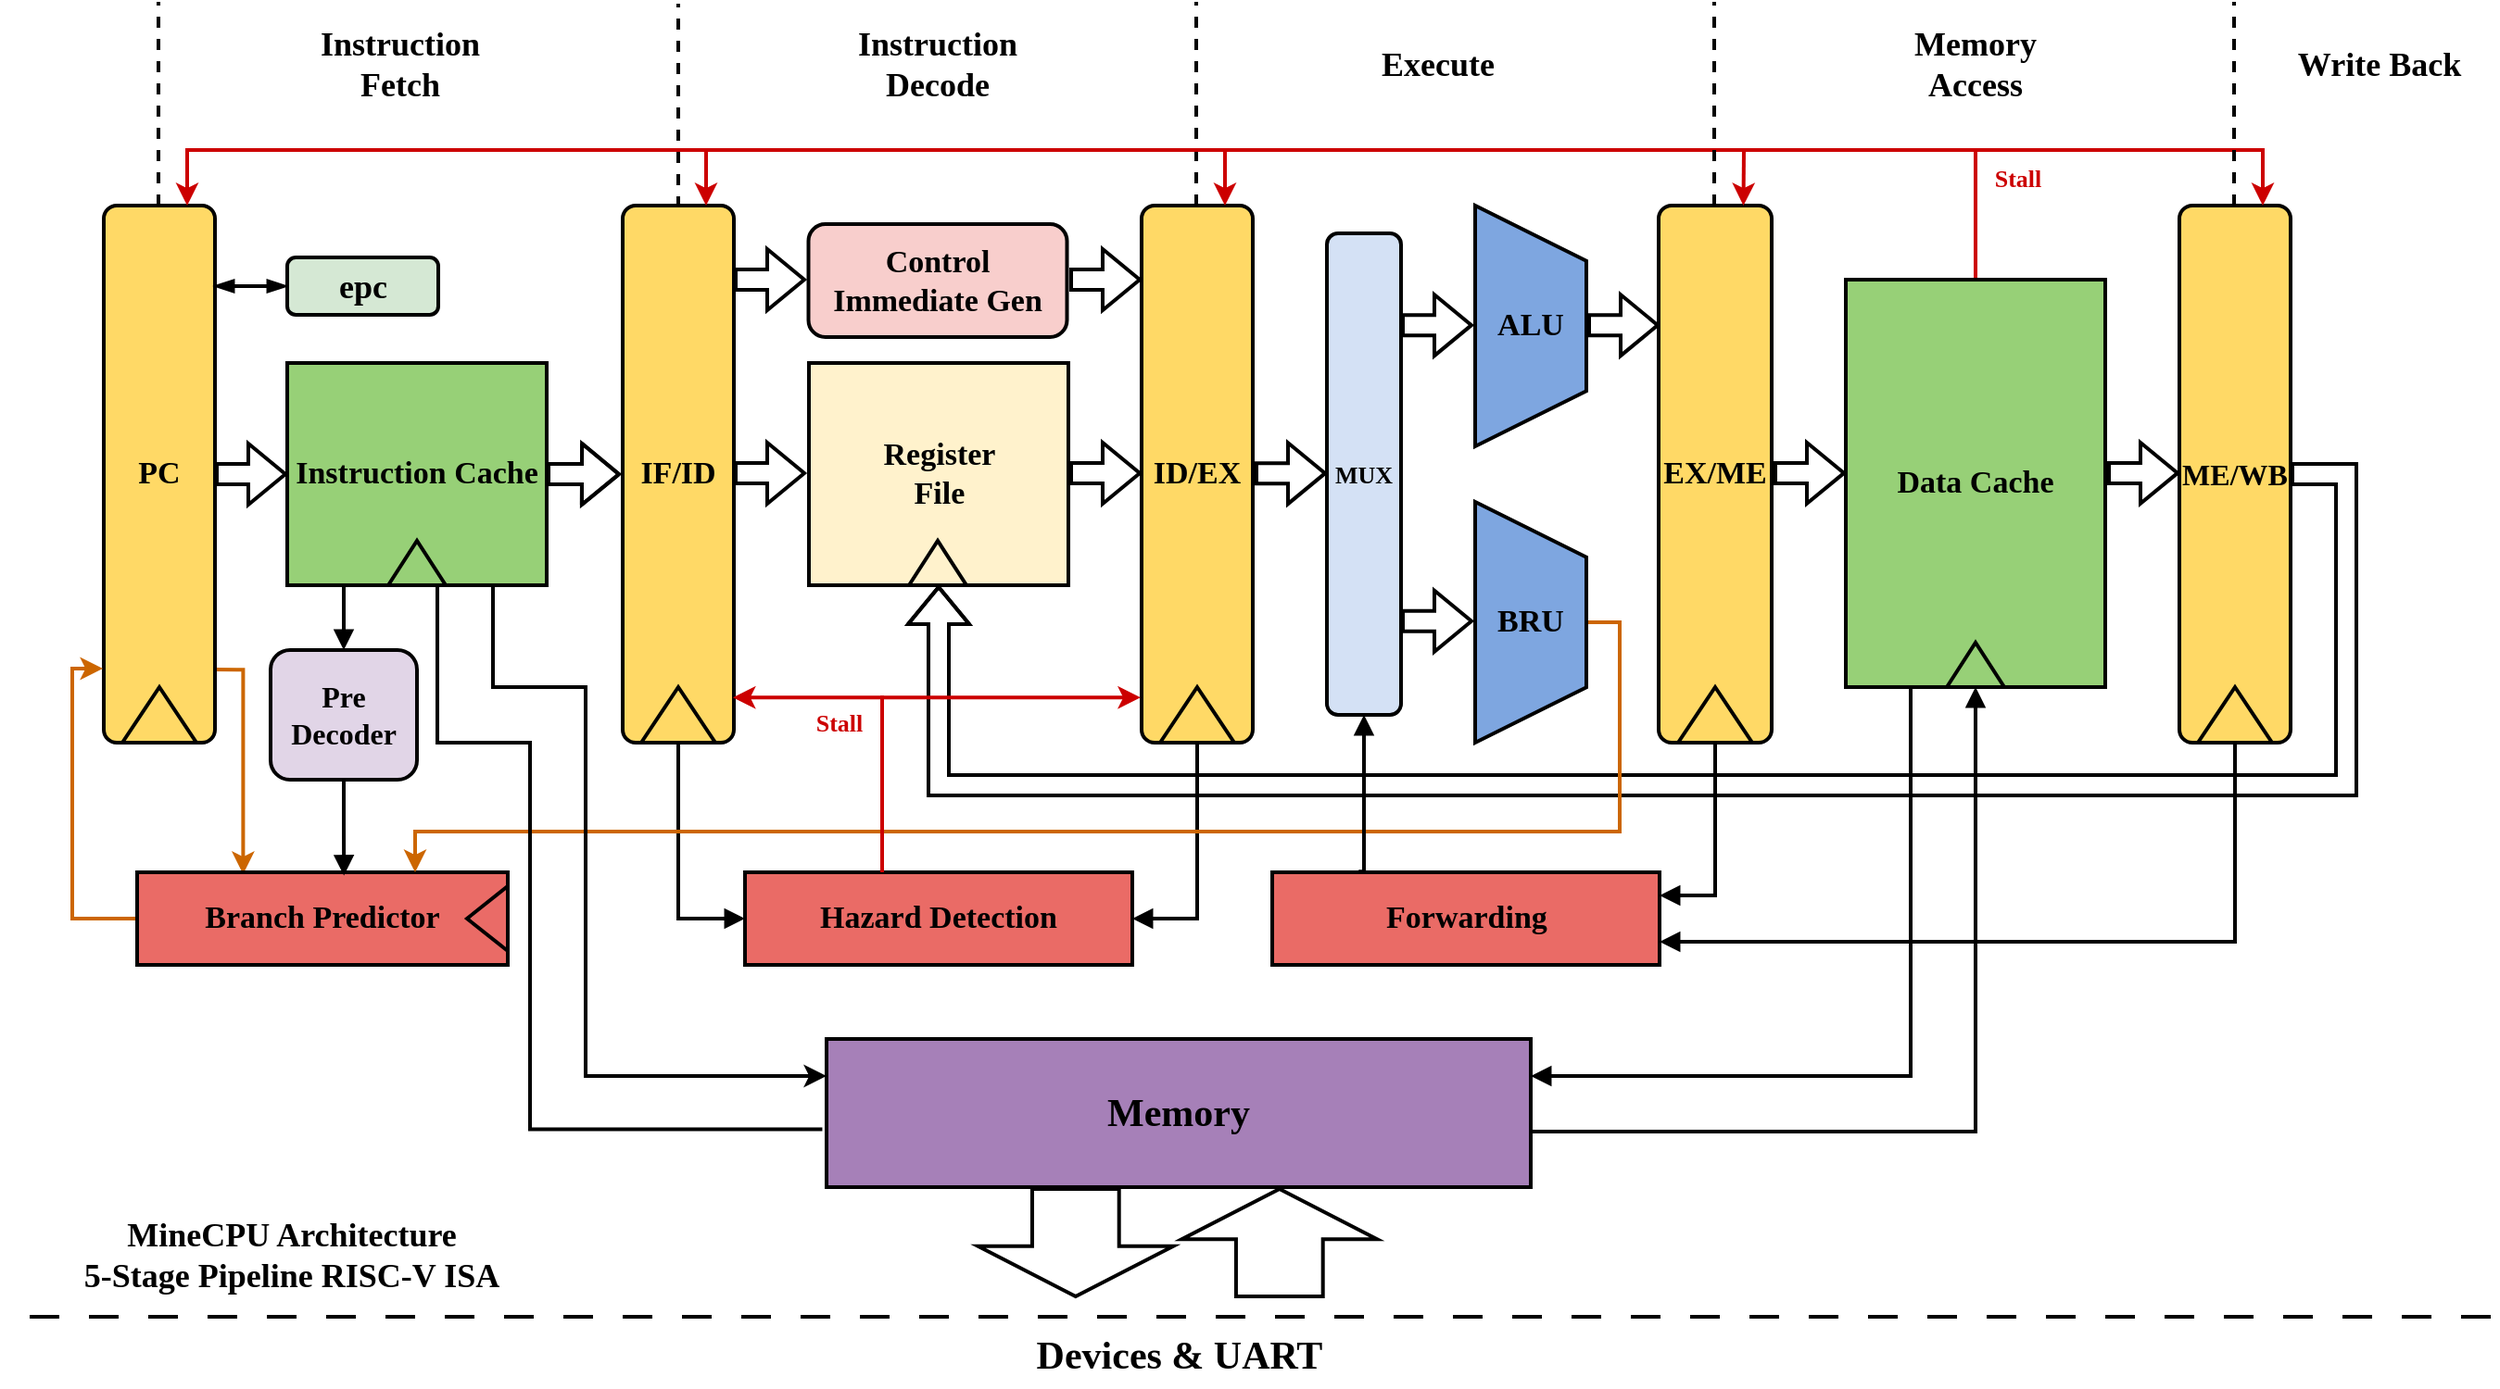 <mxfile version="23.1.5" type="device">
  <diagram name="第 1 页" id="0rYRHhfyeYts_oOujGHw">
    <mxGraphModel dx="980" dy="749" grid="0" gridSize="10" guides="1" tooltips="1" connect="1" arrows="1" fold="1" page="0" pageScale="1" pageWidth="1169" pageHeight="827" background="none" math="0" shadow="0">
      <root>
        <mxCell id="0" />
        <mxCell id="1" parent="0" />
        <mxCell id="AgFiocdv4cvHruoCQxN_-11" style="edgeStyle=orthogonalEdgeStyle;rounded=0;orthogonalLoop=1;jettySize=auto;html=1;exitX=0.992;exitY=0.864;exitDx=0;exitDy=0;strokeWidth=2;exitPerimeter=0;strokeColor=#CC6600;entryX=0.286;entryY=0.02;entryDx=0;entryDy=0;entryPerimeter=0;" parent="1" source="o8w3iRxZlJbCGSuV9Qv7-1" target="AgFiocdv4cvHruoCQxN_-10" edge="1">
          <mxGeometry relative="1" as="geometry">
            <Array as="points">
              <mxPoint x="145" y="401" />
            </Array>
            <mxPoint x="145" y="507" as="targetPoint" />
          </mxGeometry>
        </mxCell>
        <mxCell id="o8w3iRxZlJbCGSuV9Qv7-1" value="&lt;font face=&quot;Comic Sans MS&quot; size=&quot;1&quot;&gt;&lt;b style=&quot;font-size: 17px;&quot;&gt;PC&lt;/b&gt;&lt;/font&gt;" style="rounded=1;whiteSpace=wrap;html=1;absoluteArcSize=1;arcSize=14;strokeWidth=2;fillColor=#FFD966;" parent="1" vertex="1">
          <mxGeometry x="70" y="150" width="60" height="290" as="geometry" />
        </mxCell>
        <mxCell id="AgFiocdv4cvHruoCQxN_-28" style="edgeStyle=orthogonalEdgeStyle;rounded=0;orthogonalLoop=1;jettySize=auto;html=1;exitX=0.5;exitY=1;exitDx=0;exitDy=0;entryX=0;entryY=0.5;entryDx=0;entryDy=0;strokeWidth=2;endArrow=block;endFill=1;" parent="1" source="o8w3iRxZlJbCGSuV9Qv7-2" target="AgFiocdv4cvHruoCQxN_-26" edge="1">
          <mxGeometry relative="1" as="geometry">
            <Array as="points">
              <mxPoint x="380" y="535" />
            </Array>
          </mxGeometry>
        </mxCell>
        <mxCell id="o8w3iRxZlJbCGSuV9Qv7-2" value="&lt;font face=&quot;Comic Sans MS&quot; size=&quot;1&quot;&gt;&lt;b style=&quot;font-size: 17px;&quot;&gt;IF/ID&lt;/b&gt;&lt;/font&gt;" style="rounded=1;whiteSpace=wrap;html=1;absoluteArcSize=1;arcSize=14;strokeWidth=2;fillColor=#FFD966;" parent="1" vertex="1">
          <mxGeometry x="350" y="150" width="60" height="290" as="geometry" />
        </mxCell>
        <mxCell id="AgFiocdv4cvHruoCQxN_-27" style="edgeStyle=orthogonalEdgeStyle;rounded=0;orthogonalLoop=1;jettySize=auto;html=1;exitX=0.5;exitY=1;exitDx=0;exitDy=0;entryX=1;entryY=0.5;entryDx=0;entryDy=0;strokeWidth=2;endArrow=block;endFill=1;" parent="1" source="o8w3iRxZlJbCGSuV9Qv7-3" target="AgFiocdv4cvHruoCQxN_-26" edge="1">
          <mxGeometry relative="1" as="geometry" />
        </mxCell>
        <mxCell id="o8w3iRxZlJbCGSuV9Qv7-3" value="&lt;font face=&quot;Comic Sans MS&quot; size=&quot;1&quot;&gt;&lt;b style=&quot;font-size: 17px;&quot;&gt;ID/EX&lt;/b&gt;&lt;/font&gt;" style="rounded=1;whiteSpace=wrap;html=1;absoluteArcSize=1;arcSize=14;strokeWidth=2;fillColor=#FFD966;" parent="1" vertex="1">
          <mxGeometry x="630" y="150" width="60" height="290" as="geometry" />
        </mxCell>
        <mxCell id="AgFiocdv4cvHruoCQxN_-15" style="edgeStyle=orthogonalEdgeStyle;rounded=0;orthogonalLoop=1;jettySize=auto;html=1;exitX=0.5;exitY=1;exitDx=0;exitDy=0;entryX=1;entryY=0.25;entryDx=0;entryDy=0;strokeWidth=2;endArrow=block;endFill=1;" parent="1" source="o8w3iRxZlJbCGSuV9Qv7-4" target="AgFiocdv4cvHruoCQxN_-14" edge="1">
          <mxGeometry relative="1" as="geometry" />
        </mxCell>
        <mxCell id="o8w3iRxZlJbCGSuV9Qv7-4" value="&lt;b style=&quot;&quot;&gt;&lt;font face=&quot;Comic Sans MS&quot; style=&quot;font-size: 17px;&quot;&gt;EX/ME&lt;/font&gt;&lt;/b&gt;" style="rounded=1;whiteSpace=wrap;html=1;absoluteArcSize=1;arcSize=14;strokeWidth=2;gradientColor=none;fillColor=#FFD966;" parent="1" vertex="1">
          <mxGeometry x="909" y="150" width="61" height="290" as="geometry" />
        </mxCell>
        <mxCell id="AgFiocdv4cvHruoCQxN_-16" style="edgeStyle=orthogonalEdgeStyle;rounded=0;orthogonalLoop=1;jettySize=auto;html=1;exitX=0.5;exitY=1;exitDx=0;exitDy=0;entryX=1;entryY=0.75;entryDx=0;entryDy=0;strokeWidth=2;endArrow=block;endFill=1;" parent="1" source="o8w3iRxZlJbCGSuV9Qv7-5" target="AgFiocdv4cvHruoCQxN_-14" edge="1">
          <mxGeometry relative="1" as="geometry" />
        </mxCell>
        <mxCell id="AgFiocdv4cvHruoCQxN_-81" style="edgeStyle=orthogonalEdgeStyle;rounded=0;orthogonalLoop=1;jettySize=auto;html=1;exitX=1;exitY=0.5;exitDx=0;exitDy=0;entryX=0.5;entryY=1;entryDx=0;entryDy=0;strokeWidth=2;shape=flexArrow;" parent="1" source="o8w3iRxZlJbCGSuV9Qv7-5" target="AgFiocdv4cvHruoCQxN_-58" edge="1">
          <mxGeometry relative="1" as="geometry">
            <Array as="points">
              <mxPoint x="1280" y="295" />
              <mxPoint x="1280" y="463" />
              <mxPoint x="520" y="463" />
            </Array>
          </mxGeometry>
        </mxCell>
        <mxCell id="o8w3iRxZlJbCGSuV9Qv7-5" value="&lt;b style=&quot;&quot;&gt;&lt;font style=&quot;font-size: 16px;&quot; face=&quot;Comic Sans MS&quot;&gt;ME/WB&lt;/font&gt;&lt;/b&gt;" style="rounded=1;whiteSpace=wrap;html=1;absoluteArcSize=1;arcSize=14;strokeWidth=2;fillColor=#FFD966;" parent="1" vertex="1">
          <mxGeometry x="1190" y="150" width="60" height="290" as="geometry" />
        </mxCell>
        <mxCell id="AgFiocdv4cvHruoCQxN_-1" value="" style="endArrow=none;dashed=1;html=1;rounded=0;strokeWidth=2;" parent="1" edge="1">
          <mxGeometry width="50" height="50" relative="1" as="geometry">
            <mxPoint x="380" y="151" as="sourcePoint" />
            <mxPoint x="380" y="41" as="targetPoint" />
          </mxGeometry>
        </mxCell>
        <mxCell id="AgFiocdv4cvHruoCQxN_-3" value="&lt;font size=&quot;1&quot; face=&quot;Comic Sans MS&quot; style=&quot;&quot;&gt;&lt;b style=&quot;font-size: 17px;&quot;&gt;ALU&lt;/b&gt;&lt;/font&gt;" style="verticalLabelPosition=middle;verticalAlign=middle;html=1;shape=trapezoid;perimeter=trapezoidPerimeter;whiteSpace=wrap;size=0.23;arcSize=10;flipV=1;labelPosition=center;align=center;strokeWidth=2;direction=south;fillColor=#7EA6E0;" parent="1" vertex="1">
          <mxGeometry x="810" y="150" width="60" height="130" as="geometry" />
        </mxCell>
        <mxCell id="AgFiocdv4cvHruoCQxN_-5" value="" style="endArrow=none;dashed=1;html=1;rounded=0;strokeWidth=2;" parent="1" edge="1">
          <mxGeometry width="50" height="50" relative="1" as="geometry">
            <mxPoint x="659.5" y="150" as="sourcePoint" />
            <mxPoint x="659.5" y="40" as="targetPoint" />
          </mxGeometry>
        </mxCell>
        <mxCell id="AgFiocdv4cvHruoCQxN_-6" value="" style="endArrow=none;dashed=1;html=1;rounded=0;strokeWidth=2;" parent="1" edge="1">
          <mxGeometry width="50" height="50" relative="1" as="geometry">
            <mxPoint x="99.5" y="150" as="sourcePoint" />
            <mxPoint x="99.5" y="40" as="targetPoint" />
          </mxGeometry>
        </mxCell>
        <mxCell id="AgFiocdv4cvHruoCQxN_-7" value="&lt;b&gt;&lt;font style=&quot;font-size: 18px;&quot;&gt;Instruction Fetch&lt;/font&gt;&lt;/b&gt;" style="text;html=1;align=center;verticalAlign=middle;whiteSpace=wrap;rounded=0;fontFamily=Comic Sans MS;" parent="1" vertex="1">
          <mxGeometry x="180" y="59" width="100" height="30" as="geometry" />
        </mxCell>
        <mxCell id="AgFiocdv4cvHruoCQxN_-8" value="&lt;b&gt;&lt;font style=&quot;font-size: 18px;&quot;&gt;Instruction Decode&lt;/font&gt;&lt;/b&gt;" style="text;html=1;align=center;verticalAlign=middle;whiteSpace=wrap;rounded=0;fontFamily=Comic Sans MS;" parent="1" vertex="1">
          <mxGeometry x="470" y="59" width="100" height="30" as="geometry" />
        </mxCell>
        <mxCell id="AgFiocdv4cvHruoCQxN_-12" style="edgeStyle=orthogonalEdgeStyle;rounded=0;orthogonalLoop=1;jettySize=auto;html=1;exitX=0;exitY=0.5;exitDx=0;exitDy=0;entryX=-0.008;entryY=0.862;entryDx=0;entryDy=0;strokeWidth=2;entryPerimeter=0;strokeColor=#CC6600;" parent="1" source="AgFiocdv4cvHruoCQxN_-10" target="o8w3iRxZlJbCGSuV9Qv7-1" edge="1">
          <mxGeometry relative="1" as="geometry">
            <Array as="points">
              <mxPoint x="53" y="535" />
              <mxPoint x="53" y="400" />
            </Array>
          </mxGeometry>
        </mxCell>
        <mxCell id="AgFiocdv4cvHruoCQxN_-10" value="&lt;b&gt;&lt;font face=&quot;Comic Sans MS&quot; style=&quot;font-size: 17px;&quot;&gt;Branch Predictor&lt;/font&gt;&lt;/b&gt;" style="rounded=0;whiteSpace=wrap;html=1;strokeWidth=2;fillColor=#EA6B66;" parent="1" vertex="1">
          <mxGeometry x="88" y="510" width="200" height="50" as="geometry" />
        </mxCell>
        <mxCell id="AgFiocdv4cvHruoCQxN_-32" style="edgeStyle=orthogonalEdgeStyle;rounded=0;orthogonalLoop=1;jettySize=auto;html=1;exitX=0.5;exitY=0;exitDx=0;exitDy=0;entryX=0.75;entryY=0;entryDx=0;entryDy=0;strokeWidth=2;strokeColor=#CC6600;" parent="1" source="AgFiocdv4cvHruoCQxN_-13" target="AgFiocdv4cvHruoCQxN_-10" edge="1">
          <mxGeometry relative="1" as="geometry">
            <Array as="points">
              <mxPoint x="888" y="375" />
              <mxPoint x="888" y="488" />
              <mxPoint x="238" y="488" />
            </Array>
          </mxGeometry>
        </mxCell>
        <mxCell id="AgFiocdv4cvHruoCQxN_-13" value="&lt;b&gt;&lt;font face=&quot;Comic Sans MS&quot; style=&quot;font-size: 17px;&quot;&gt;BRU&lt;/font&gt;&lt;/b&gt;" style="verticalLabelPosition=middle;verticalAlign=middle;html=1;shape=trapezoid;perimeter=trapezoidPerimeter;whiteSpace=wrap;size=0.23;arcSize=10;flipV=1;labelPosition=center;align=center;strokeWidth=2;direction=south;fillColor=#7EA6E0;" parent="1" vertex="1">
          <mxGeometry x="810" y="310" width="60" height="130" as="geometry" />
        </mxCell>
        <mxCell id="AgFiocdv4cvHruoCQxN_-68" style="edgeStyle=orthogonalEdgeStyle;rounded=0;orthogonalLoop=1;jettySize=auto;html=1;exitX=0.223;exitY=-0.008;exitDx=0;exitDy=0;entryX=0.5;entryY=1;entryDx=0;entryDy=0;strokeWidth=2;exitPerimeter=0;endArrow=block;endFill=1;" parent="1" source="AgFiocdv4cvHruoCQxN_-14" target="AgFiocdv4cvHruoCQxN_-67" edge="1">
          <mxGeometry relative="1" as="geometry">
            <Array as="points">
              <mxPoint x="750" y="510" />
            </Array>
          </mxGeometry>
        </mxCell>
        <mxCell id="AgFiocdv4cvHruoCQxN_-14" value="&lt;b&gt;&lt;font face=&quot;Comic Sans MS&quot; style=&quot;font-size: 17px;&quot;&gt;Forwarding&lt;/font&gt;&lt;/b&gt;" style="rounded=0;whiteSpace=wrap;html=1;strokeWidth=2;fillColor=#EA6B66;" parent="1" vertex="1">
          <mxGeometry x="700.5" y="510" width="209" height="50" as="geometry" />
        </mxCell>
        <mxCell id="AgFiocdv4cvHruoCQxN_-46" value="" style="edgeStyle=orthogonalEdgeStyle;rounded=0;orthogonalLoop=1;jettySize=auto;html=1;strokeWidth=2;shape=flexArrow;fillColor=none;" parent="1" source="AgFiocdv4cvHruoCQxN_-18" edge="1">
          <mxGeometry relative="1" as="geometry">
            <mxPoint x="349" y="295.059" as="targetPoint" />
            <Array as="points">
              <mxPoint x="329" y="295" />
              <mxPoint x="329" y="295" />
            </Array>
          </mxGeometry>
        </mxCell>
        <mxCell id="AgFiocdv4cvHruoCQxN_-54" style="edgeStyle=orthogonalEdgeStyle;rounded=0;orthogonalLoop=1;jettySize=auto;html=1;exitX=0.75;exitY=1;exitDx=0;exitDy=0;entryX=0;entryY=0.25;entryDx=0;entryDy=0;strokeWidth=2;" parent="1" source="AgFiocdv4cvHruoCQxN_-18" target="AgFiocdv4cvHruoCQxN_-25" edge="1">
          <mxGeometry relative="1" as="geometry">
            <Array as="points">
              <mxPoint x="275" y="310" />
              <mxPoint x="280" y="310" />
              <mxPoint x="280" y="410" />
              <mxPoint x="330" y="410" />
              <mxPoint x="330" y="620" />
            </Array>
          </mxGeometry>
        </mxCell>
        <mxCell id="AgFiocdv4cvHruoCQxN_-55" style="edgeStyle=orthogonalEdgeStyle;rounded=0;orthogonalLoop=1;jettySize=auto;html=1;entryX=-0.006;entryY=0.609;entryDx=0;entryDy=0;entryPerimeter=0;strokeWidth=2;startArrow=classic;startFill=1;endArrow=none;endFill=0;" parent="1" target="AgFiocdv4cvHruoCQxN_-25" edge="1">
          <mxGeometry relative="1" as="geometry">
            <mxPoint x="250" y="320" as="sourcePoint" />
            <Array as="points">
              <mxPoint x="250" y="440" />
              <mxPoint x="300" y="440" />
              <mxPoint x="300" y="649" />
            </Array>
          </mxGeometry>
        </mxCell>
        <mxCell id="AgFiocdv4cvHruoCQxN_-80" style="edgeStyle=orthogonalEdgeStyle;rounded=0;orthogonalLoop=1;jettySize=auto;html=1;exitX=0.25;exitY=1;exitDx=0;exitDy=0;entryX=0.5;entryY=0;entryDx=0;entryDy=0;strokeWidth=2;endArrow=block;endFill=1;" parent="1" source="AgFiocdv4cvHruoCQxN_-18" target="AgFiocdv4cvHruoCQxN_-39" edge="1">
          <mxGeometry relative="1" as="geometry" />
        </mxCell>
        <mxCell id="AgFiocdv4cvHruoCQxN_-18" value="&lt;b&gt;&lt;font face=&quot;Comic Sans MS&quot; style=&quot;font-size: 17px;&quot;&gt;Instruction Cache&lt;/font&gt;&lt;/b&gt;" style="rounded=0;whiteSpace=wrap;html=1;strokeWidth=2;fillColor=#97D077;" parent="1" vertex="1">
          <mxGeometry x="169" y="235" width="140" height="120" as="geometry" />
        </mxCell>
        <mxCell id="AgFiocdv4cvHruoCQxN_-34" style="edgeStyle=orthogonalEdgeStyle;rounded=0;orthogonalLoop=1;jettySize=auto;html=1;exitX=0.5;exitY=0;exitDx=0;exitDy=0;entryX=0.75;entryY=0;entryDx=0;entryDy=0;strokeWidth=2;strokeColor=#CC0000;" parent="1" source="AgFiocdv4cvHruoCQxN_-19" target="o8w3iRxZlJbCGSuV9Qv7-1" edge="1">
          <mxGeometry relative="1" as="geometry">
            <Array as="points">
              <mxPoint x="1080" y="120" />
              <mxPoint x="115" y="120" />
            </Array>
          </mxGeometry>
        </mxCell>
        <mxCell id="AgFiocdv4cvHruoCQxN_-38" style="edgeStyle=orthogonalEdgeStyle;rounded=0;orthogonalLoop=1;jettySize=auto;html=1;exitX=0.5;exitY=0;exitDx=0;exitDy=0;entryX=0.75;entryY=0;entryDx=0;entryDy=0;strokeWidth=2;strokeColor=#CC0000;" parent="1" source="AgFiocdv4cvHruoCQxN_-19" target="o8w3iRxZlJbCGSuV9Qv7-5" edge="1">
          <mxGeometry relative="1" as="geometry">
            <Array as="points">
              <mxPoint x="1080" y="120" />
              <mxPoint x="1235" y="120" />
            </Array>
          </mxGeometry>
        </mxCell>
        <mxCell id="AgFiocdv4cvHruoCQxN_-50" style="edgeStyle=orthogonalEdgeStyle;rounded=0;orthogonalLoop=1;jettySize=auto;html=1;exitX=0.25;exitY=1;exitDx=0;exitDy=0;entryX=1;entryY=0.25;entryDx=0;entryDy=0;strokeWidth=2;endArrow=block;endFill=1;" parent="1" source="AgFiocdv4cvHruoCQxN_-19" target="AgFiocdv4cvHruoCQxN_-25" edge="1">
          <mxGeometry relative="1" as="geometry" />
        </mxCell>
        <mxCell id="AgFiocdv4cvHruoCQxN_-19" value="&lt;b&gt;&lt;font face=&quot;Comic Sans MS&quot; style=&quot;font-size: 17px;&quot;&gt;Data Cache&lt;/font&gt;&lt;/b&gt;" style="rounded=0;whiteSpace=wrap;html=1;strokeWidth=2;fillColor=#97D077;" parent="1" vertex="1">
          <mxGeometry x="1010" y="190" width="140" height="220" as="geometry" />
        </mxCell>
        <mxCell id="AgFiocdv4cvHruoCQxN_-20" value="&lt;b&gt;&lt;font style=&quot;font-size: 18px;&quot;&gt;Execute&lt;/font&gt;&lt;/b&gt;" style="text;html=1;align=center;verticalAlign=middle;whiteSpace=wrap;rounded=0;fontFamily=Comic Sans MS;" parent="1" vertex="1">
          <mxGeometry x="740" y="59" width="100" height="30" as="geometry" />
        </mxCell>
        <mxCell id="AgFiocdv4cvHruoCQxN_-21" value="&lt;b&gt;&lt;font style=&quot;font-size: 18px;&quot;&gt;Memory Access&lt;/font&gt;&lt;/b&gt;" style="text;html=1;align=center;verticalAlign=middle;whiteSpace=wrap;rounded=0;fontFamily=Comic Sans MS;" parent="1" vertex="1">
          <mxGeometry x="1030" y="59" width="100" height="30" as="geometry" />
        </mxCell>
        <mxCell id="AgFiocdv4cvHruoCQxN_-22" value="" style="endArrow=none;dashed=1;html=1;rounded=0;strokeWidth=2;" parent="1" edge="1">
          <mxGeometry width="50" height="50" relative="1" as="geometry">
            <mxPoint x="939" y="150" as="sourcePoint" />
            <mxPoint x="939" y="40" as="targetPoint" />
          </mxGeometry>
        </mxCell>
        <mxCell id="AgFiocdv4cvHruoCQxN_-23" value="" style="endArrow=none;dashed=1;html=1;rounded=0;strokeWidth=2;" parent="1" edge="1">
          <mxGeometry width="50" height="50" relative="1" as="geometry">
            <mxPoint x="1219.5" y="150" as="sourcePoint" />
            <mxPoint x="1219.5" y="40" as="targetPoint" />
          </mxGeometry>
        </mxCell>
        <mxCell id="AgFiocdv4cvHruoCQxN_-24" value="&lt;b&gt;&lt;font style=&quot;font-size: 18px;&quot;&gt;Write Back&lt;/font&gt;&lt;/b&gt;" style="text;html=1;align=center;verticalAlign=middle;whiteSpace=wrap;rounded=0;fontFamily=Comic Sans MS;" parent="1" vertex="1">
          <mxGeometry x="1248" y="59" width="100" height="30" as="geometry" />
        </mxCell>
        <mxCell id="AgFiocdv4cvHruoCQxN_-51" style="edgeStyle=orthogonalEdgeStyle;rounded=0;orthogonalLoop=1;jettySize=auto;html=1;exitX=1;exitY=0.5;exitDx=0;exitDy=0;entryX=0.5;entryY=1;entryDx=0;entryDy=0;strokeWidth=2;endArrow=block;endFill=1;" parent="1" source="AgFiocdv4cvHruoCQxN_-25" target="AgFiocdv4cvHruoCQxN_-19" edge="1">
          <mxGeometry relative="1" as="geometry">
            <Array as="points">
              <mxPoint x="840" y="650" />
              <mxPoint x="1080" y="650" />
            </Array>
          </mxGeometry>
        </mxCell>
        <mxCell id="AgFiocdv4cvHruoCQxN_-83" style="edgeStyle=orthogonalEdgeStyle;rounded=0;orthogonalLoop=1;jettySize=auto;html=1;exitX=0.5;exitY=1;exitDx=0;exitDy=0;shape=flexArrow;strokeWidth=2;targetPerimeterSpacing=0;endSize=8.376;startSize=5;sourcePerimeterSpacing=0;width=45.882;endWidth=56.471;" parent="1" edge="1">
          <mxGeometry relative="1" as="geometry">
            <mxPoint x="594.41" y="740" as="targetPoint" />
            <mxPoint x="594.41" y="680" as="sourcePoint" />
          </mxGeometry>
        </mxCell>
        <mxCell id="AgFiocdv4cvHruoCQxN_-25" value="&lt;b&gt;&lt;font face=&quot;Comic Sans MS&quot; style=&quot;font-size: 21px;&quot;&gt;Memory&lt;/font&gt;&lt;/b&gt;" style="rounded=0;whiteSpace=wrap;html=1;strokeWidth=2;fillColor=#A680B8;" parent="1" vertex="1">
          <mxGeometry x="460" y="600" width="380" height="80" as="geometry" />
        </mxCell>
        <mxCell id="AgFiocdv4cvHruoCQxN_-26" value="&lt;b&gt;&lt;font face=&quot;Comic Sans MS&quot; style=&quot;font-size: 17px;&quot;&gt;Hazard Detection&lt;/font&gt;&lt;/b&gt;" style="rounded=0;whiteSpace=wrap;html=1;strokeWidth=2;fillColor=#EA6B66;" parent="1" vertex="1">
          <mxGeometry x="416" y="510" width="209" height="50" as="geometry" />
        </mxCell>
        <mxCell id="AgFiocdv4cvHruoCQxN_-30" style="edgeStyle=orthogonalEdgeStyle;rounded=0;orthogonalLoop=1;jettySize=auto;html=1;entryX=0.991;entryY=0.916;entryDx=0;entryDy=0;entryPerimeter=0;strokeWidth=2;strokeColor=#CC0000;" parent="1" target="o8w3iRxZlJbCGSuV9Qv7-2" edge="1">
          <mxGeometry relative="1" as="geometry">
            <mxPoint x="490" y="510" as="sourcePoint" />
            <Array as="points">
              <mxPoint x="490" y="510" />
              <mxPoint x="490" y="416" />
            </Array>
          </mxGeometry>
        </mxCell>
        <mxCell id="AgFiocdv4cvHruoCQxN_-31" style="edgeStyle=orthogonalEdgeStyle;rounded=0;orthogonalLoop=1;jettySize=auto;html=1;entryX=-0.009;entryY=0.916;entryDx=0;entryDy=0;entryPerimeter=0;strokeWidth=2;strokeColor=#CC0000;" parent="1" target="o8w3iRxZlJbCGSuV9Qv7-3" edge="1">
          <mxGeometry relative="1" as="geometry">
            <mxPoint x="490" y="510" as="sourcePoint" />
            <Array as="points">
              <mxPoint x="490" y="510" />
              <mxPoint x="490" y="416" />
            </Array>
          </mxGeometry>
        </mxCell>
        <mxCell id="AgFiocdv4cvHruoCQxN_-35" value="" style="endArrow=classic;html=1;rounded=0;entryX=0.75;entryY=0;entryDx=0;entryDy=0;strokeWidth=2;strokeColor=#CC0000;" parent="1" target="o8w3iRxZlJbCGSuV9Qv7-2" edge="1">
          <mxGeometry width="50" height="50" relative="1" as="geometry">
            <mxPoint x="395" y="120" as="sourcePoint" />
            <mxPoint x="610" y="170" as="targetPoint" />
          </mxGeometry>
        </mxCell>
        <mxCell id="AgFiocdv4cvHruoCQxN_-36" value="" style="endArrow=classic;html=1;rounded=0;entryX=0.75;entryY=0;entryDx=0;entryDy=0;strokeWidth=2;strokeColor=#CC0000;" parent="1" target="o8w3iRxZlJbCGSuV9Qv7-3" edge="1">
          <mxGeometry width="50" height="50" relative="1" as="geometry">
            <mxPoint x="675" y="120" as="sourcePoint" />
            <mxPoint x="405" y="160" as="targetPoint" />
          </mxGeometry>
        </mxCell>
        <mxCell id="AgFiocdv4cvHruoCQxN_-37" value="" style="endArrow=classic;html=1;rounded=0;entryX=0.75;entryY=0;entryDx=0;entryDy=0;strokeWidth=2;strokeColor=#CC0000;" parent="1" target="o8w3iRxZlJbCGSuV9Qv7-4" edge="1">
          <mxGeometry width="50" height="50" relative="1" as="geometry">
            <mxPoint x="955" y="120" as="sourcePoint" />
            <mxPoint x="685" y="160" as="targetPoint" />
          </mxGeometry>
        </mxCell>
        <mxCell id="G1Qclrd5s6sE_gAB-Y7U-4" style="edgeStyle=orthogonalEdgeStyle;rounded=0;orthogonalLoop=1;jettySize=auto;html=1;exitX=0.5;exitY=1;exitDx=0;exitDy=0;strokeWidth=2;entryX=0.558;entryY=0.036;entryDx=0;entryDy=0;entryPerimeter=0;endArrow=block;endFill=1;" parent="1" source="AgFiocdv4cvHruoCQxN_-39" target="AgFiocdv4cvHruoCQxN_-10" edge="1">
          <mxGeometry relative="1" as="geometry">
            <mxPoint x="199.6" y="507.8" as="targetPoint" />
          </mxGeometry>
        </mxCell>
        <mxCell id="AgFiocdv4cvHruoCQxN_-39" value="&lt;b style=&quot;font-size: 16px;&quot;&gt;&lt;font face=&quot;Comic Sans MS&quot; style=&quot;font-size: 16px;&quot;&gt;Pre&lt;br&gt;Decoder&lt;/font&gt;&lt;/b&gt;" style="rounded=1;whiteSpace=wrap;html=1;strokeWidth=2;fillColor=#E1D5E7;" parent="1" vertex="1">
          <mxGeometry x="160" y="390" width="79" height="70" as="geometry" />
        </mxCell>
        <mxCell id="AgFiocdv4cvHruoCQxN_-47" style="edgeStyle=orthogonalEdgeStyle;rounded=0;orthogonalLoop=1;jettySize=auto;html=1;entryX=0;entryY=0.5;entryDx=0;entryDy=0;strokeWidth=2;shape=flexArrow;fillColor=none;" parent="1" target="AgFiocdv4cvHruoCQxN_-18" edge="1">
          <mxGeometry relative="1" as="geometry">
            <mxPoint x="130" y="295" as="sourcePoint" />
            <Array as="points">
              <mxPoint x="130" y="295" />
            </Array>
          </mxGeometry>
        </mxCell>
        <mxCell id="AgFiocdv4cvHruoCQxN_-58" value="&lt;b style=&quot;font-size: 17px;&quot;&gt;&lt;font face=&quot;Comic Sans MS&quot; style=&quot;font-size: 17px;&quot;&gt;Register &lt;br&gt;File&lt;/font&gt;&lt;/b&gt;" style="rounded=0;whiteSpace=wrap;html=1;strokeWidth=2;fillColor=#FFF2CC;" parent="1" vertex="1">
          <mxGeometry x="450.5" y="235" width="140" height="120" as="geometry" />
        </mxCell>
        <mxCell id="AgFiocdv4cvHruoCQxN_-59" style="edgeStyle=orthogonalEdgeStyle;rounded=0;orthogonalLoop=1;jettySize=auto;html=1;entryX=0;entryY=0.5;entryDx=0;entryDy=0;strokeWidth=2;shape=flexArrow;" parent="1" edge="1">
          <mxGeometry relative="1" as="geometry">
            <mxPoint x="410" y="294.47" as="sourcePoint" />
            <mxPoint x="449" y="294.47" as="targetPoint" />
            <Array as="points">
              <mxPoint x="410" y="294.47" />
            </Array>
          </mxGeometry>
        </mxCell>
        <mxCell id="AgFiocdv4cvHruoCQxN_-60" style="edgeStyle=orthogonalEdgeStyle;rounded=0;orthogonalLoop=1;jettySize=auto;html=1;entryX=0;entryY=0.5;entryDx=0;entryDy=0;strokeWidth=2;shape=flexArrow;" parent="1" edge="1">
          <mxGeometry relative="1" as="geometry">
            <mxPoint x="591" y="294.47" as="sourcePoint" />
            <mxPoint x="630" y="294.47" as="targetPoint" />
            <Array as="points">
              <mxPoint x="591" y="294.47" />
            </Array>
          </mxGeometry>
        </mxCell>
        <mxCell id="AgFiocdv4cvHruoCQxN_-62" value="&lt;b style=&quot;font-size: 17px;&quot;&gt;&lt;font face=&quot;Comic Sans MS&quot; style=&quot;font-size: 17px;&quot;&gt;Control&lt;br&gt;Immediate Gen&lt;/font&gt;&lt;/b&gt;" style="rounded=1;whiteSpace=wrap;html=1;strokeWidth=2;fillColor=#F8CECC;" parent="1" vertex="1">
          <mxGeometry x="450.25" y="160" width="139.5" height="61" as="geometry" />
        </mxCell>
        <mxCell id="AgFiocdv4cvHruoCQxN_-65" style="edgeStyle=orthogonalEdgeStyle;rounded=0;orthogonalLoop=1;jettySize=auto;html=1;entryX=0;entryY=0.5;entryDx=0;entryDy=0;strokeWidth=2;shape=flexArrow;" parent="1" edge="1">
          <mxGeometry relative="1" as="geometry">
            <mxPoint x="971" y="294.44" as="sourcePoint" />
            <mxPoint x="1010" y="294.44" as="targetPoint" />
            <Array as="points">
              <mxPoint x="971" y="294.44" />
            </Array>
          </mxGeometry>
        </mxCell>
        <mxCell id="AgFiocdv4cvHruoCQxN_-66" style="edgeStyle=orthogonalEdgeStyle;rounded=0;orthogonalLoop=1;jettySize=auto;html=1;entryX=0;entryY=0.5;entryDx=0;entryDy=0;strokeWidth=2;shape=flexArrow;" parent="1" edge="1">
          <mxGeometry relative="1" as="geometry">
            <mxPoint x="1151" y="294.44" as="sourcePoint" />
            <mxPoint x="1190" y="294.44" as="targetPoint" />
            <Array as="points">
              <mxPoint x="1151" y="294.44" />
            </Array>
          </mxGeometry>
        </mxCell>
        <mxCell id="AgFiocdv4cvHruoCQxN_-67" value="&lt;b&gt;&lt;font face=&quot;Comic Sans MS&quot; style=&quot;font-size: 13px;&quot;&gt;MUX&lt;/font&gt;&lt;/b&gt;" style="rounded=1;whiteSpace=wrap;html=1;strokeWidth=2;fillColor=#D4E1F5;" parent="1" vertex="1">
          <mxGeometry x="730" y="165" width="40" height="260" as="geometry" />
        </mxCell>
        <mxCell id="AgFiocdv4cvHruoCQxN_-71" style="edgeStyle=orthogonalEdgeStyle;rounded=0;orthogonalLoop=1;jettySize=auto;html=1;entryX=0;entryY=0.5;entryDx=0;entryDy=0;strokeWidth=2;shape=flexArrow;" parent="1" edge="1">
          <mxGeometry relative="1" as="geometry">
            <mxPoint x="770" y="374.38" as="sourcePoint" />
            <mxPoint x="809" y="374.38" as="targetPoint" />
            <Array as="points">
              <mxPoint x="770" y="374.38" />
            </Array>
          </mxGeometry>
        </mxCell>
        <mxCell id="AgFiocdv4cvHruoCQxN_-73" style="edgeStyle=orthogonalEdgeStyle;rounded=0;orthogonalLoop=1;jettySize=auto;html=1;entryX=0;entryY=0.5;entryDx=0;entryDy=0;strokeWidth=2;shape=flexArrow;" parent="1" edge="1">
          <mxGeometry relative="1" as="geometry">
            <mxPoint x="591" y="190.0" as="sourcePoint" />
            <mxPoint x="630" y="190.0" as="targetPoint" />
            <Array as="points">
              <mxPoint x="591" y="190.0" />
            </Array>
          </mxGeometry>
        </mxCell>
        <mxCell id="AgFiocdv4cvHruoCQxN_-74" style="edgeStyle=orthogonalEdgeStyle;rounded=0;orthogonalLoop=1;jettySize=auto;html=1;entryX=0;entryY=0.5;entryDx=0;entryDy=0;strokeWidth=2;shape=flexArrow;" parent="1" edge="1">
          <mxGeometry relative="1" as="geometry">
            <mxPoint x="770" y="214.58" as="sourcePoint" />
            <mxPoint x="809" y="214.58" as="targetPoint" />
            <Array as="points">
              <mxPoint x="770" y="214.58" />
            </Array>
          </mxGeometry>
        </mxCell>
        <mxCell id="AgFiocdv4cvHruoCQxN_-75" style="edgeStyle=orthogonalEdgeStyle;rounded=0;orthogonalLoop=1;jettySize=auto;html=1;entryX=0;entryY=0.5;entryDx=0;entryDy=0;strokeWidth=2;shape=flexArrow;" parent="1" edge="1">
          <mxGeometry relative="1" as="geometry">
            <mxPoint x="691" y="294.58" as="sourcePoint" />
            <mxPoint x="730" y="294.58" as="targetPoint" />
            <Array as="points">
              <mxPoint x="691" y="294.58" />
            </Array>
          </mxGeometry>
        </mxCell>
        <mxCell id="AgFiocdv4cvHruoCQxN_-76" style="edgeStyle=orthogonalEdgeStyle;rounded=0;orthogonalLoop=1;jettySize=auto;html=1;entryX=0;entryY=0.5;entryDx=0;entryDy=0;strokeWidth=2;shape=flexArrow;" parent="1" edge="1">
          <mxGeometry relative="1" as="geometry">
            <mxPoint x="870.5" y="214.58" as="sourcePoint" />
            <mxPoint x="909.5" y="214.58" as="targetPoint" />
            <Array as="points">
              <mxPoint x="870.5" y="214.58" />
            </Array>
          </mxGeometry>
        </mxCell>
        <mxCell id="AgFiocdv4cvHruoCQxN_-77" style="edgeStyle=orthogonalEdgeStyle;rounded=0;orthogonalLoop=1;jettySize=auto;html=1;entryX=0;entryY=0.5;entryDx=0;entryDy=0;strokeWidth=2;shape=flexArrow;" parent="1" edge="1">
          <mxGeometry relative="1" as="geometry">
            <mxPoint x="410" y="190.0" as="sourcePoint" />
            <mxPoint x="449" y="190.0" as="targetPoint" />
            <Array as="points">
              <mxPoint x="410" y="190.0" />
            </Array>
          </mxGeometry>
        </mxCell>
        <mxCell id="AgFiocdv4cvHruoCQxN_-84" value="" style="endArrow=none;dashed=1;html=1;rounded=0;strokeWidth=2;dashPattern=8 8;" parent="1" edge="1">
          <mxGeometry width="50" height="50" relative="1" as="geometry">
            <mxPoint x="30" y="750" as="sourcePoint" />
            <mxPoint x="1360" y="750" as="targetPoint" />
          </mxGeometry>
        </mxCell>
        <mxCell id="AgFiocdv4cvHruoCQxN_-85" style="edgeStyle=orthogonalEdgeStyle;rounded=0;orthogonalLoop=1;jettySize=auto;html=1;exitX=0.5;exitY=1;exitDx=0;exitDy=0;shape=flexArrow;strokeWidth=2;targetPerimeterSpacing=0;endSize=8.376;startSize=8.376;sourcePerimeterSpacing=0;width=45.882;endWidth=56.471;startArrow=block;endArrow=none;endFill=0;startWidth=56.471;" parent="1" edge="1">
          <mxGeometry relative="1" as="geometry">
            <mxPoint x="704.41" y="740" as="targetPoint" />
            <mxPoint x="704.41" y="680" as="sourcePoint" />
          </mxGeometry>
        </mxCell>
        <mxCell id="AgFiocdv4cvHruoCQxN_-88" value="&lt;b&gt;&lt;font face=&quot;Comic Sans MS&quot; style=&quot;font-size: 21px;&quot;&gt;Devices &amp;amp; UART&lt;/font&gt;&lt;/b&gt;" style="text;html=1;align=center;verticalAlign=middle;whiteSpace=wrap;rounded=0;" parent="1" vertex="1">
          <mxGeometry x="385.5" y="754" width="529" height="34" as="geometry" />
        </mxCell>
        <mxCell id="AgFiocdv4cvHruoCQxN_-89" value="&lt;font size=&quot;1&quot; color=&quot;#cc0000&quot; face=&quot;Comic Sans MS&quot;&gt;&lt;b style=&quot;font-size: 13px;&quot;&gt;Stall&lt;/b&gt;&lt;/font&gt;" style="text;html=1;align=center;verticalAlign=middle;whiteSpace=wrap;rounded=0;" parent="1" vertex="1">
          <mxGeometry x="1073" y="120" width="60" height="30" as="geometry" />
        </mxCell>
        <mxCell id="AgFiocdv4cvHruoCQxN_-90" value="&lt;font size=&quot;1&quot; face=&quot;Comic Sans MS&quot; style=&quot;&quot;&gt;&lt;b style=&quot;font-size: 18px;&quot;&gt;MineCPU Architecture&lt;br&gt;5-Stage Pipeline RISC-V ISA&lt;br&gt;&lt;/b&gt;&lt;/font&gt;" style="text;html=1;align=center;verticalAlign=middle;whiteSpace=wrap;rounded=0;" parent="1" vertex="1">
          <mxGeometry x="14" y="680" width="315" height="74" as="geometry" />
        </mxCell>
        <mxCell id="AgFiocdv4cvHruoCQxN_-91" value="&lt;font size=&quot;1&quot; color=&quot;#cc0000&quot; face=&quot;Comic Sans MS&quot;&gt;&lt;b style=&quot;font-size: 13px;&quot;&gt;Stall&lt;/b&gt;&lt;/font&gt;" style="text;html=1;align=center;verticalAlign=middle;whiteSpace=wrap;rounded=0;" parent="1" vertex="1">
          <mxGeometry x="437" y="414" width="60" height="30" as="geometry" />
        </mxCell>
        <mxCell id="GLM_b-W1N-PHyf__kmSS-1" value="" style="triangle;whiteSpace=wrap;html=1;direction=north;strokeWidth=2;fillColor=#FFD966;" vertex="1" parent="1">
          <mxGeometry x="80" y="410" width="40" height="30" as="geometry" />
        </mxCell>
        <mxCell id="GLM_b-W1N-PHyf__kmSS-2" value="" style="triangle;whiteSpace=wrap;html=1;direction=north;strokeWidth=2;fillColor=#FFD966;" vertex="1" parent="1">
          <mxGeometry x="360" y="410" width="40" height="30" as="geometry" />
        </mxCell>
        <mxCell id="GLM_b-W1N-PHyf__kmSS-3" value="" style="triangle;whiteSpace=wrap;html=1;direction=north;strokeWidth=2;fillColor=#FFD966;" vertex="1" parent="1">
          <mxGeometry x="640" y="410" width="40" height="30" as="geometry" />
        </mxCell>
        <mxCell id="GLM_b-W1N-PHyf__kmSS-4" value="" style="triangle;whiteSpace=wrap;html=1;direction=north;strokeWidth=2;fillColor=#FFD966;" vertex="1" parent="1">
          <mxGeometry x="919.5" y="410" width="40" height="30" as="geometry" />
        </mxCell>
        <mxCell id="GLM_b-W1N-PHyf__kmSS-5" value="" style="triangle;whiteSpace=wrap;html=1;direction=north;strokeWidth=2;fillColor=#FFD966;" vertex="1" parent="1">
          <mxGeometry x="1200" y="410" width="40" height="30" as="geometry" />
        </mxCell>
        <mxCell id="GLM_b-W1N-PHyf__kmSS-6" value="" style="triangle;whiteSpace=wrap;html=1;direction=west;strokeWidth=2;fillColor=#ea6b67;" vertex="1" parent="1">
          <mxGeometry x="266" y="517.5" width="22" height="35" as="geometry" />
        </mxCell>
        <mxCell id="GLM_b-W1N-PHyf__kmSS-7" value="" style="triangle;whiteSpace=wrap;html=1;direction=north;strokeWidth=2;fillColor=#fff2cc;" vertex="1" parent="1">
          <mxGeometry x="504.5" y="331" width="31" height="24" as="geometry" />
        </mxCell>
        <mxCell id="GLM_b-W1N-PHyf__kmSS-8" value="" style="triangle;whiteSpace=wrap;html=1;direction=north;strokeWidth=2;fillColor=#97d077;" vertex="1" parent="1">
          <mxGeometry x="223.5" y="331" width="31" height="24" as="geometry" />
        </mxCell>
        <mxCell id="GLM_b-W1N-PHyf__kmSS-9" value="" style="triangle;whiteSpace=wrap;html=1;direction=north;strokeWidth=2;fillColor=#97d077;" vertex="1" parent="1">
          <mxGeometry x="1064.5" y="386" width="31" height="24" as="geometry" />
        </mxCell>
        <mxCell id="GLM_b-W1N-PHyf__kmSS-14" value="&lt;b style=&quot;&quot;&gt;&lt;font face=&quot;Comic Sans MS&quot; style=&quot;&quot;&gt;&lt;font style=&quot;font-size: 18px;&quot;&gt;epc&lt;/font&gt;&lt;br&gt;&lt;/font&gt;&lt;/b&gt;" style="rounded=1;whiteSpace=wrap;html=1;strokeWidth=2;fillColor=#D5E8D4;" vertex="1" parent="1">
          <mxGeometry x="169" y="178" width="81.5" height="31" as="geometry" />
        </mxCell>
        <mxCell id="GLM_b-W1N-PHyf__kmSS-16" style="edgeStyle=orthogonalEdgeStyle;rounded=0;orthogonalLoop=1;jettySize=auto;html=1;exitX=0;exitY=0.5;exitDx=0;exitDy=0;strokeWidth=2;endArrow=blockThin;endFill=1;startArrow=blockThin;startFill=1;entryX=0.991;entryY=0.147;entryDx=0;entryDy=0;entryPerimeter=0;" edge="1" parent="1" source="GLM_b-W1N-PHyf__kmSS-14" target="o8w3iRxZlJbCGSuV9Qv7-1">
          <mxGeometry relative="1" as="geometry">
            <mxPoint x="132" y="188" as="targetPoint" />
          </mxGeometry>
        </mxCell>
      </root>
    </mxGraphModel>
  </diagram>
</mxfile>
